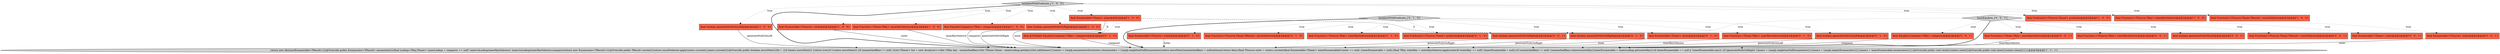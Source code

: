 digraph {
9 [style = filled, label = "final boolean generateNullsOnLeft@@@2@@@['1', '0', '0']", fillcolor = tomato, shape = box image = "AAA0AAABBB1BBB"];
26 [style = filled, label = "final Function1<TSource,TKey> outerKeySelector@@@2@@@['0', '0', '1']", fillcolor = tomato, shape = box image = "AAA0AAABBB3BBB"];
8 [style = filled, label = "hashJoinWithPredicate_['1', '0', '0']", fillcolor = lightgray, shape = diamond image = "AAA0AAABBB1BBB"];
7 [style = filled, label = "final Enumerable<TSource> outer@@@2@@@['1', '0', '0']", fillcolor = tomato, shape = box image = "AAA0AAABBB1BBB"];
25 [style = filled, label = "final boolean generateNullsOnLeft@@@2@@@['0', '0', '1']", fillcolor = tomato, shape = box image = "AAA0AAABBB3BBB"];
5 [style = filled, label = "return new AbstractEnumerable<TResult>(){@Override public Enumerator<TResult> enumerator(){final Lookup<TKey,TInner> innerLookup = comparer == null? inner.toLookup(innerKeySelector): inner.toLookup(innerKeySelector,comparer)return new Enumerator<TResult>(){@Override public TResult current(){return resultSelector.apply(outers.current(),inners.current())}@Override public boolean moveNext(){for (  ){if (inners.moveNext()) {return true}if (!outers.moveNext()) {if (unmatchedKeys != null) {List<TInner> list = new ArrayList<>()for (TKey key : unmatchedKeys){for (TInner tInner : innerLookup.get(key)){list.add(tInner)}}inners = Linq4j.enumerator(list)outers.close()outers = Linq4j.singletonNullEnumerator()outers.moveNext()unmatchedKeys = nullcontinue}return false}final TSource outer = outers.current()final Enumerable<TInner> innerEnumerableif (outer == null) {innerEnumerable = null}{final TKey outerKey = outerKeySelector.apply(outer)if (outerKey == null) {innerEnumerable = null}{if (unmatchedKeys != null) {unmatchedKeys.remove(outerKey)}innerEnumerable = innerLookup.get(outerKey)}}if (innerEnumerable == null || !innerEnumerable.any()) {if (generateNullsOnRight) {inners = Linq4j.singletonNullEnumerator()}{inners = Linq4j.emptyEnumerator()}}{inners = innerEnumerable.enumerator()}}}@Override public void reset(){outers.reset()}@Override public void close(){outers.close()}}}}@@@3@@@['1', '1', '1']", fillcolor = lightgray, shape = ellipse image = "AAA0AAABBB1BBB"];
16 [style = filled, label = "final Function2<TSource,TInner,TResult> resultSelector@@@2@@@['0', '1', '0']", fillcolor = tomato, shape = box image = "AAA0AAABBB2BBB"];
12 [style = filled, label = "final boolean generateNullsOnRight@@@2@@@['0', '1', '0']", fillcolor = tomato, shape = box image = "AAA0AAABBB2BBB"];
19 [style = filled, label = "final @Nullable EqualityComparer<TKey> comparer@@@2@@@['0', '1', '0']", fillcolor = tomato, shape = box image = "AAA1AAABBB2BBB"];
24 [style = filled, label = "final Enumerable<TSource> outer@@@2@@@['0', '0', '1']", fillcolor = tomato, shape = box image = "AAA0AAABBB3BBB"];
17 [style = filled, label = "final Function1<TInner,TKey> innerKeySelector@@@2@@@['0', '1', '0']", fillcolor = tomato, shape = box image = "AAA0AAABBB2BBB"];
23 [style = filled, label = "final EqualityComparer<TKey> comparer@@@2@@@['0', '0', '1']", fillcolor = tomato, shape = box image = "AAA0AAABBB3BBB"];
3 [style = filled, label = "final Function1<TInner,TKey> innerKeySelector@@@2@@@['1', '0', '0']", fillcolor = tomato, shape = box image = "AAA0AAABBB1BBB"];
10 [style = filled, label = "final Enumerable<TInner> inner@@@2@@@['1', '0', '0']", fillcolor = tomato, shape = box image = "AAA1AAABBB1BBB"];
0 [style = filled, label = "final Predicate2<TSource,TInner> predicate@@@2@@@['1', '0', '0']", fillcolor = tomato, shape = box image = "AAA0AAABBB1BBB"];
6 [style = filled, label = "final EqualityComparer<TKey> comparer@@@2@@@['1', '0', '0']", fillcolor = tomato, shape = box image = "AAA0AAABBB1BBB"];
28 [style = filled, label = "hashEquiJoin_['0', '0', '1']", fillcolor = lightgray, shape = diamond image = "AAA0AAABBB3BBB"];
2 [style = filled, label = "final boolean generateNullsOnRight@@@2@@@['1', '0', '0']", fillcolor = tomato, shape = box image = "AAA0AAABBB1BBB"];
14 [style = filled, label = "final Enumerable<TInner> inner@@@2@@@['0', '1', '0']", fillcolor = tomato, shape = box image = "AAA0AAABBB2BBB"];
29 [style = filled, label = "final boolean generateNullsOnRight@@@2@@@['0', '0', '1']", fillcolor = tomato, shape = box image = "AAA0AAABBB3BBB"];
15 [style = filled, label = "final Function1<TSource,TKey> outerKeySelector@@@2@@@['0', '1', '0']", fillcolor = tomato, shape = box image = "AAA0AAABBB2BBB"];
11 [style = filled, label = "final boolean generateNullsOnLeft@@@2@@@['0', '1', '0']", fillcolor = tomato, shape = box image = "AAA0AAABBB2BBB"];
20 [style = filled, label = "hashJoinWithPredicate_['0', '1', '0']", fillcolor = lightgray, shape = diamond image = "AAA0AAABBB2BBB"];
27 [style = filled, label = "final Function2<TSource,TInner,TResult> resultSelector@@@2@@@['0', '0', '1']", fillcolor = tomato, shape = box image = "AAA0AAABBB3BBB"];
21 [style = filled, label = "final Enumerable<TInner> inner@@@2@@@['0', '0', '1']", fillcolor = tomato, shape = box image = "AAA0AAABBB3BBB"];
18 [style = filled, label = "final Enumerable<TSource> outer@@@2@@@['0', '1', '0']", fillcolor = tomato, shape = box image = "AAA0AAABBB2BBB"];
4 [style = filled, label = "final Function1<TSource,TKey> outerKeySelector@@@2@@@['1', '0', '0']", fillcolor = tomato, shape = box image = "AAA0AAABBB1BBB"];
13 [style = filled, label = "final Predicate2<TSource,TInner> predicate@@@2@@@['0', '1', '0']", fillcolor = tomato, shape = box image = "AAA0AAABBB2BBB"];
22 [style = filled, label = "final Function1<TInner,TKey> innerKeySelector@@@2@@@['0', '0', '1']", fillcolor = tomato, shape = box image = "AAA0AAABBB3BBB"];
1 [style = filled, label = "final Function2<TSource,TInner,TResult> resultSelector@@@2@@@['1', '0', '0']", fillcolor = tomato, shape = box image = "AAA0AAABBB1BBB"];
12->5 [style = solid, label="generateNullsOnRight"];
28->5 [style = bold, label=""];
20->11 [style = dotted, label="true"];
19->5 [style = solid, label="comparer"];
28->21 [style = dotted, label="true"];
20->17 [style = dotted, label="true"];
8->2 [style = dotted, label="true"];
10->19 [style = dashed, label="0"];
28->25 [style = dotted, label="true"];
20->14 [style = dotted, label="true"];
29->5 [style = solid, label="generateNullsOnRight"];
8->7 [style = dotted, label="true"];
2->5 [style = solid, label="generateNullsOnRight"];
8->10 [style = dotted, label="true"];
10->29 [style = dashed, label="0"];
8->4 [style = dotted, label="true"];
8->3 [style = dotted, label="true"];
10->5 [style = solid, label="inner"];
20->5 [style = bold, label=""];
28->29 [style = dotted, label="true"];
8->1 [style = dotted, label="true"];
9->5 [style = solid, label="generateNullsOnLeft"];
28->24 [style = dotted, label="true"];
8->6 [style = dotted, label="true"];
6->5 [style = solid, label="comparer"];
24->5 [style = solid, label="outer"];
8->5 [style = bold, label=""];
17->5 [style = solid, label="innerKeySelector"];
22->5 [style = solid, label="innerKeySelector"];
28->26 [style = dotted, label="true"];
14->5 [style = solid, label="inner"];
28->22 [style = dotted, label="true"];
20->18 [style = dotted, label="true"];
18->5 [style = solid, label="outer"];
28->23 [style = dotted, label="true"];
20->13 [style = dotted, label="true"];
8->0 [style = dotted, label="true"];
20->19 [style = dotted, label="true"];
11->5 [style = solid, label="generateNullsOnLeft"];
20->12 [style = dotted, label="true"];
8->9 [style = dotted, label="true"];
28->27 [style = dotted, label="true"];
23->5 [style = solid, label="comparer"];
3->5 [style = solid, label="innerKeySelector"];
20->15 [style = dotted, label="true"];
20->16 [style = dotted, label="true"];
7->5 [style = solid, label="outer"];
}
